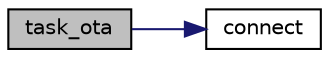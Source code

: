 digraph "task_ota"
{
 // LATEX_PDF_SIZE
  edge [fontname="Helvetica",fontsize="10",labelfontname="Helvetica",labelfontsize="10"];
  node [fontname="Helvetica",fontsize="10",shape=record];
  rankdir="LR";
  Node1 [label="task_ota",height=0.2,width=0.4,color="black", fillcolor="grey75", style="filled", fontcolor="black",tooltip="Task that handles the OTA updates."];
  Node1 -> Node2 [color="midnightblue",fontsize="10",style="solid",fontname="Helvetica"];
  Node2 [label="connect",height=0.2,width=0.4,color="black", fillcolor="white", style="filled",URL="$protocol__common_8h.html#ad28239684db7fdf0d81c45e542e1245b",tooltip="Configure Wi-Fi or Ethernet, connect, wait for IP."];
}
